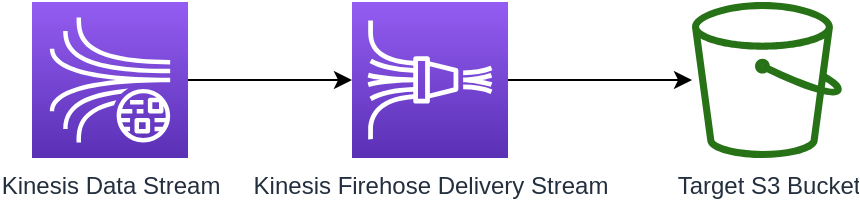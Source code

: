 <mxfile version="12.5.3" type="device"><diagram id="V6E79y9zB4ils4wDCuAb" name="Page"><mxGraphModel dx="1010" dy="579" grid="1" gridSize="10" guides="1" tooltips="1" connect="1" arrows="1" fold="1" page="1" pageScale="1" pageWidth="850" pageHeight="1100" math="0" shadow="0"><root><mxCell id="0"/><mxCell id="1" parent="0"/><mxCell id="wO2aI549jNihSf76iBF8-4" style="edgeStyle=orthogonalEdgeStyle;rounded=0;orthogonalLoop=1;jettySize=auto;html=1;" edge="1" parent="1" source="wO2aI549jNihSf76iBF8-1" target="wO2aI549jNihSf76iBF8-2"><mxGeometry relative="1" as="geometry"/></mxCell><mxCell id="wO2aI549jNihSf76iBF8-1" value="Kinesis Data Stream" style="outlineConnect=0;fontColor=#232F3E;gradientColor=#945DF2;gradientDirection=north;fillColor=#5A30B5;strokeColor=#ffffff;dashed=0;verticalLabelPosition=bottom;verticalAlign=top;align=center;html=1;fontSize=12;fontStyle=0;aspect=fixed;shape=mxgraph.aws4.resourceIcon;resIcon=mxgraph.aws4.kinesis_data_streams;" vertex="1" parent="1"><mxGeometry x="150" y="150" width="78" height="78" as="geometry"/></mxCell><mxCell id="wO2aI549jNihSf76iBF8-5" style="edgeStyle=orthogonalEdgeStyle;rounded=0;orthogonalLoop=1;jettySize=auto;html=1;" edge="1" parent="1" source="wO2aI549jNihSf76iBF8-2" target="wO2aI549jNihSf76iBF8-3"><mxGeometry relative="1" as="geometry"/></mxCell><mxCell id="wO2aI549jNihSf76iBF8-2" value="Kinesis Firehose Delivery Stream" style="outlineConnect=0;fontColor=#232F3E;gradientColor=#945DF2;gradientDirection=north;fillColor=#5A30B5;strokeColor=#ffffff;dashed=0;verticalLabelPosition=bottom;verticalAlign=top;align=center;html=1;fontSize=12;fontStyle=0;aspect=fixed;shape=mxgraph.aws4.resourceIcon;resIcon=mxgraph.aws4.kinesis_data_firehose;" vertex="1" parent="1"><mxGeometry x="310" y="150" width="78" height="78" as="geometry"/></mxCell><mxCell id="wO2aI549jNihSf76iBF8-3" value="Target S3 Bucket" style="outlineConnect=0;fontColor=#232F3E;gradientColor=none;fillColor=#277116;strokeColor=none;dashed=0;verticalLabelPosition=bottom;verticalAlign=top;align=center;html=1;fontSize=12;fontStyle=0;aspect=fixed;pointerEvents=1;shape=mxgraph.aws4.bucket;" vertex="1" parent="1"><mxGeometry x="480" y="150" width="75" height="78" as="geometry"/></mxCell></root></mxGraphModel></diagram></mxfile>